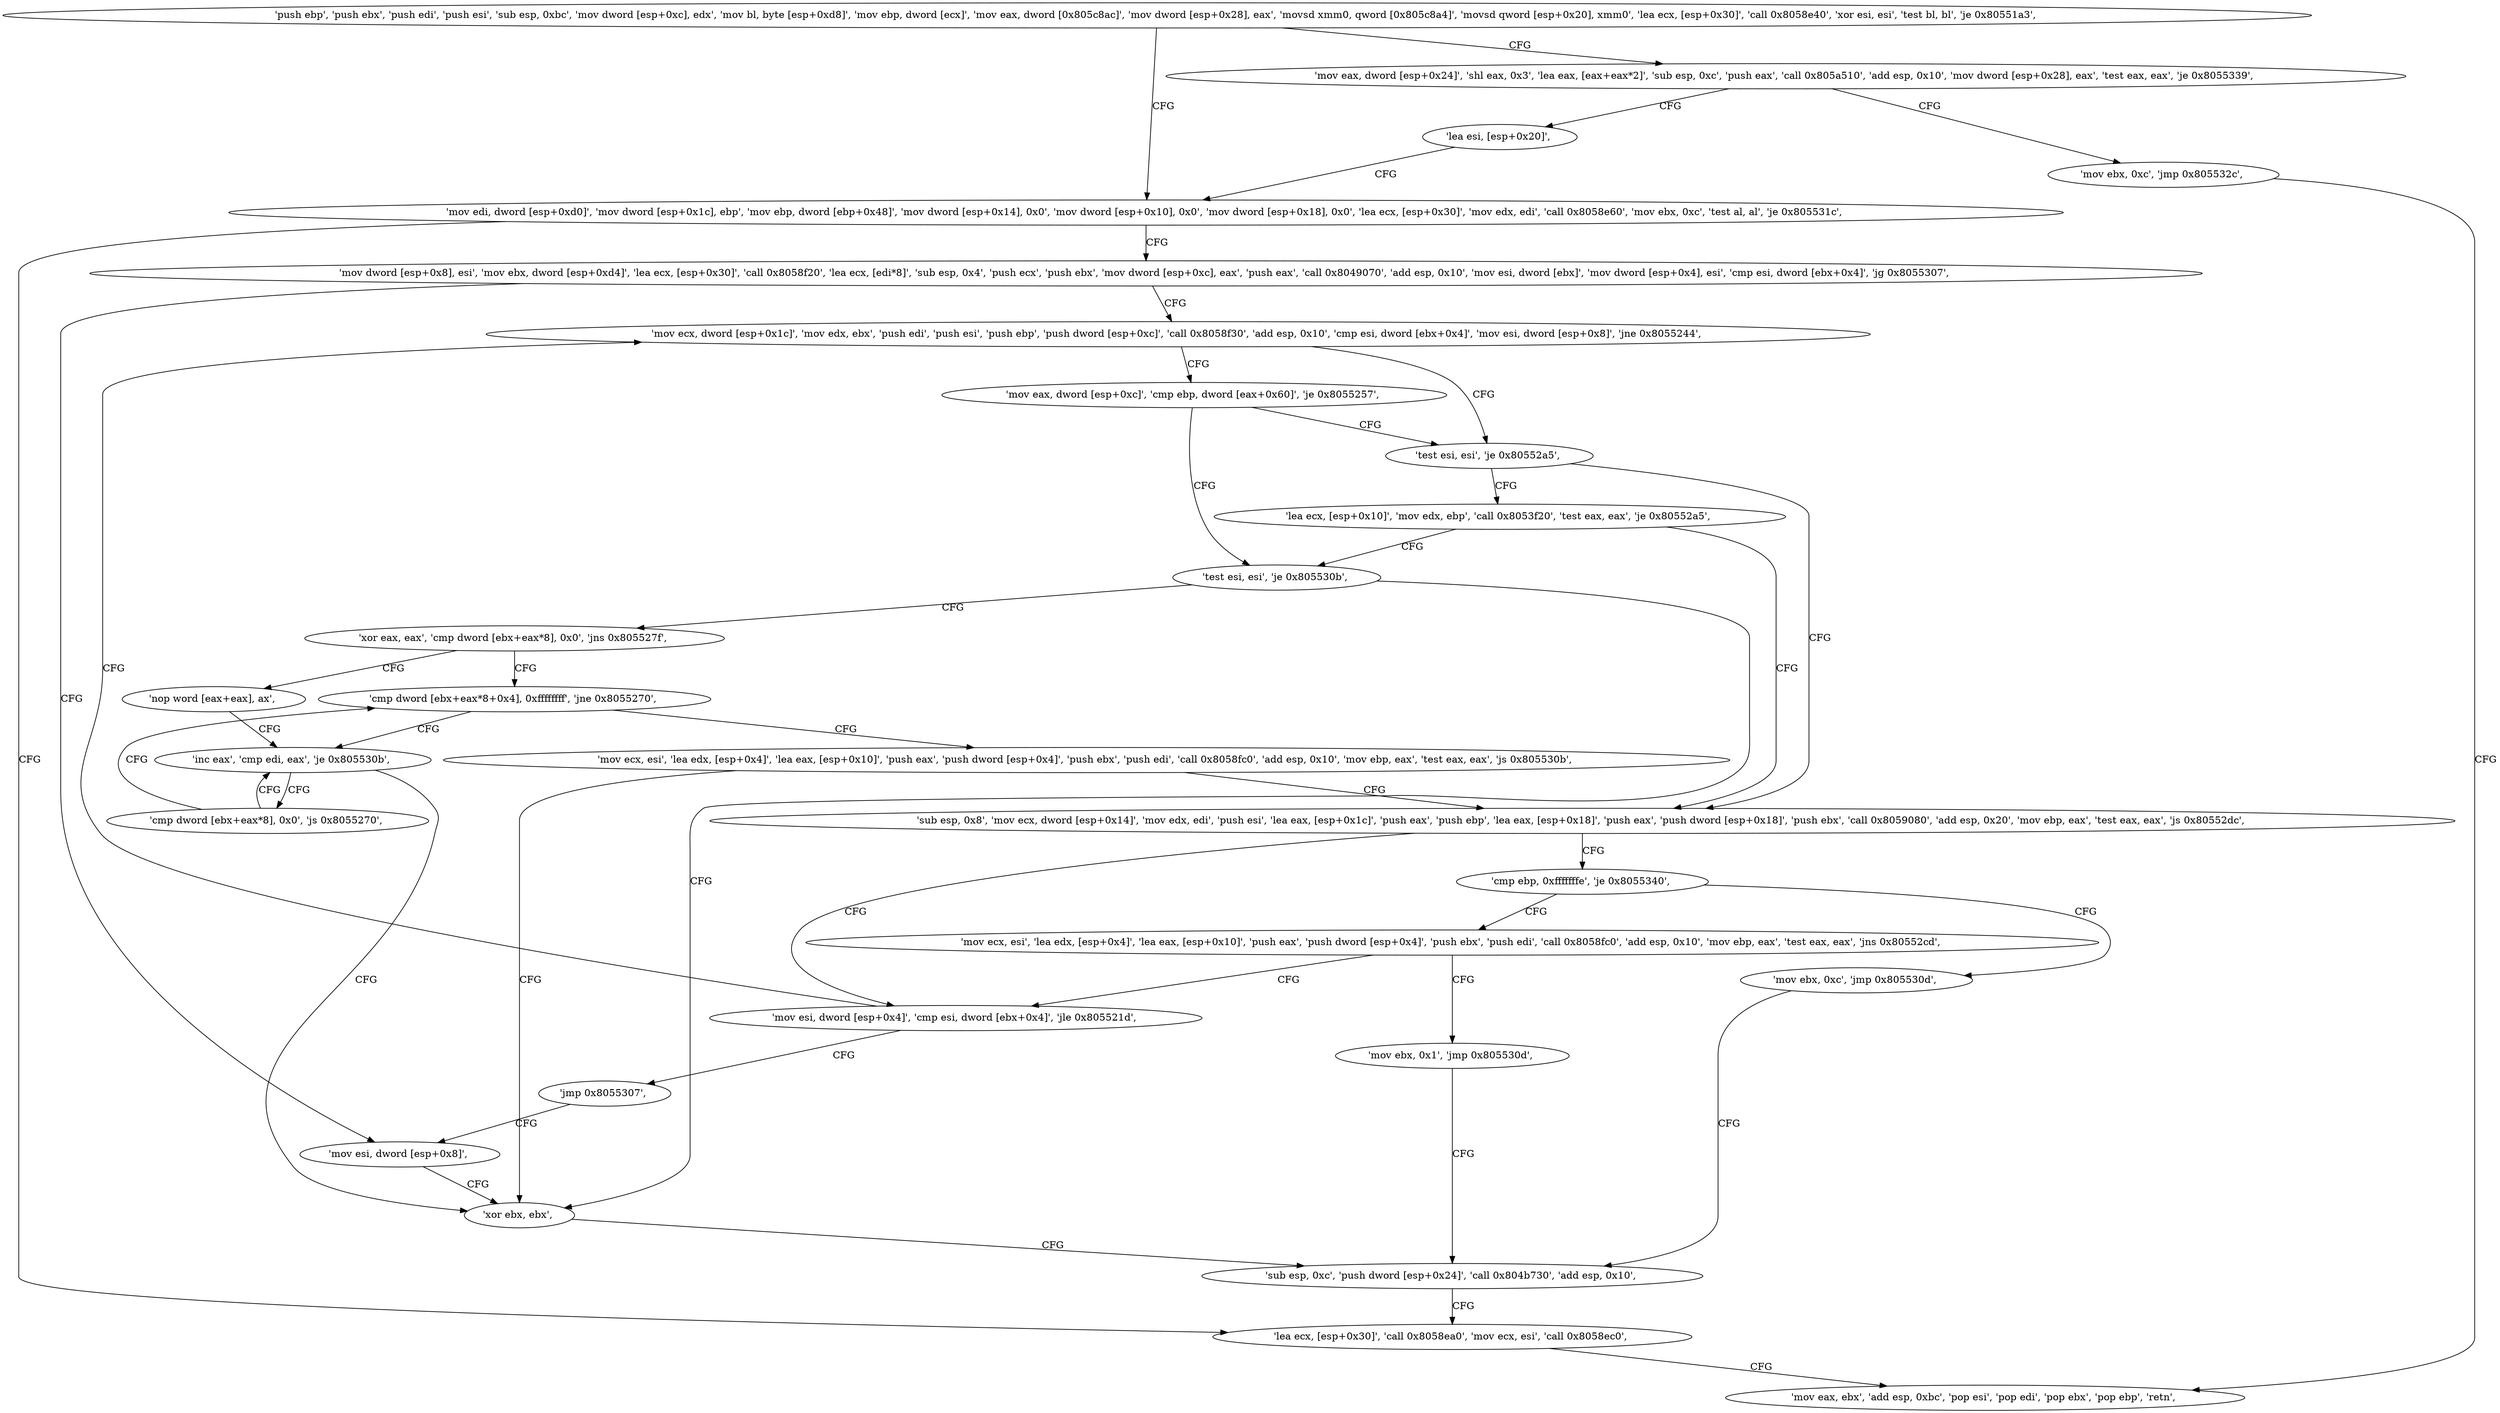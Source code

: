digraph "func" {
"134566208" [label = "'push ebp', 'push ebx', 'push edi', 'push esi', 'sub esp, 0xbc', 'mov dword [esp+0xc], edx', 'mov bl, byte [esp+0xd8]', 'mov ebp, dword [ecx]', 'mov eax, dword [0x805c8ac]', 'mov dword [esp+0x28], eax', 'movsd xmm0, qword [0x805c8a4]', 'movsd qword [esp+0x20], xmm0', 'lea ecx, [esp+0x30]', 'call 0x8058e40', 'xor esi, esi', 'test bl, bl', 'je 0x80551a3', " ]
"134566307" [label = "'mov edi, dword [esp+0xd0]', 'mov dword [esp+0x1c], ebp', 'mov ebp, dword [ebp+0x48]', 'mov dword [esp+0x14], 0x0', 'mov dword [esp+0x10], 0x0', 'mov dword [esp+0x18], 0x0', 'lea ecx, [esp+0x30]', 'mov edx, edi', 'call 0x8058e60', 'mov ebx, 0xc', 'test al, al', 'je 0x805531c', " ]
"134566269" [label = "'mov eax, dword [esp+0x24]', 'shl eax, 0x3', 'lea eax, [eax+eax*2]', 'sub esp, 0xc', 'push eax', 'call 0x805a510', 'add esp, 0x10', 'mov dword [esp+0x28], eax', 'test eax, eax', 'je 0x8055339', " ]
"134566684" [label = "'lea ecx, [esp+0x30]', 'call 0x8058ea0', 'mov ecx, esi', 'call 0x8058ec0', " ]
"134566369" [label = "'mov dword [esp+0x8], esi', 'mov ebx, dword [esp+0xd4]', 'lea ecx, [esp+0x30]', 'call 0x8058f20', 'lea ecx, [edi*8]', 'sub esp, 0x4', 'push ecx', 'push ebx', 'mov dword [esp+0xc], eax', 'push eax', 'call 0x8049070', 'add esp, 0x10', 'mov esi, dword [ebx]', 'mov dword [esp+0x4], esi', 'cmp esi, dword [ebx+0x4]', 'jg 0x8055307', " ]
"134566713" [label = "'mov ebx, 0xc', 'jmp 0x805532c', " ]
"134566303" [label = "'lea esi, [esp+0x20]', " ]
"134566700" [label = "'mov eax, ebx', 'add esp, 0xbc', 'pop esi', 'pop edi', 'pop ebx', 'pop ebp', 'retn', " ]
"134566663" [label = "'mov esi, dword [esp+0x8]', " ]
"134566429" [label = "'mov ecx, dword [esp+0x1c]', 'mov edx, ebx', 'push edi', 'push esi', 'push ebp', 'push dword [esp+0xc]', 'call 0x8058f30', 'add esp, 0x10', 'cmp esi, dword [ebx+0x4]', 'mov esi, dword [esp+0x8]', 'jne 0x8055244', " ]
"134566667" [label = "'xor ebx, ebx', " ]
"134566468" [label = "'test esi, esi', 'je 0x80552a5', " ]
"134566459" [label = "'mov eax, dword [esp+0xc]', 'cmp ebp, dword [eax+0x60]', 'je 0x8055257', " ]
"134566565" [label = "'sub esp, 0x8', 'mov ecx, dword [esp+0x14]', 'mov edx, edi', 'push esi', 'lea eax, [esp+0x1c]', 'push eax', 'push ebp', 'lea eax, [esp+0x18]', 'push eax', 'push dword [esp+0x18]', 'push ebx', 'call 0x8059080', 'add esp, 0x20', 'mov ebp, eax', 'test eax, eax', 'js 0x80552dc', " ]
"134566472" [label = "'lea ecx, [esp+0x10]', 'mov edx, ebp', 'call 0x8053f20', 'test eax, eax', 'je 0x80552a5', " ]
"134566487" [label = "'test esi, esi', 'je 0x805530b', " ]
"134566620" [label = "'cmp ebp, 0xfffffffe', 'je 0x8055340', " ]
"134566605" [label = "'mov esi, dword [esp+0x4]', 'cmp esi, dword [ebx+0x4]', 'jle 0x805521d', " ]
"134566495" [label = "'xor eax, eax', 'cmp dword [ebx+eax*8], 0x0', 'jns 0x805527f', " ]
"134566720" [label = "'mov ebx, 0xc', 'jmp 0x805530d', " ]
"134566625" [label = "'mov ecx, esi', 'lea edx, [esp+0x4]', 'lea eax, [esp+0x10]', 'push eax', 'push dword [esp+0x4]', 'push ebx', 'push edi', 'call 0x8058fc0', 'add esp, 0x10', 'mov ebp, eax', 'test eax, eax', 'jns 0x80552cd', " ]
"134566618" [label = "'jmp 0x8055307', " ]
"134566669" [label = "'sub esp, 0xc', 'push dword [esp+0x24]', 'call 0x804b730', 'add esp, 0x10', " ]
"134566527" [label = "'cmp dword [ebx+eax*8+0x4], 0xffffffff', 'jne 0x8055270', " ]
"134566503" [label = "'nop word [eax+eax], ax', " ]
"134566656" [label = "'mov ebx, 0x1', 'jmp 0x805530d', " ]
"134566512" [label = "'inc eax', 'cmp edi, eax', 'je 0x805530b', " ]
"134566534" [label = "'mov ecx, esi', 'lea edx, [esp+0x4]', 'lea eax, [esp+0x10]', 'push eax', 'push dword [esp+0x4]', 'push ebx', 'push edi', 'call 0x8058fc0', 'add esp, 0x10', 'mov ebp, eax', 'test eax, eax', 'js 0x805530b', " ]
"134566521" [label = "'cmp dword [ebx+eax*8], 0x0', 'js 0x8055270', " ]
"134566208" -> "134566307" [ label = "CFG" ]
"134566208" -> "134566269" [ label = "CFG" ]
"134566307" -> "134566684" [ label = "CFG" ]
"134566307" -> "134566369" [ label = "CFG" ]
"134566269" -> "134566713" [ label = "CFG" ]
"134566269" -> "134566303" [ label = "CFG" ]
"134566684" -> "134566700" [ label = "CFG" ]
"134566369" -> "134566663" [ label = "CFG" ]
"134566369" -> "134566429" [ label = "CFG" ]
"134566713" -> "134566700" [ label = "CFG" ]
"134566303" -> "134566307" [ label = "CFG" ]
"134566663" -> "134566667" [ label = "CFG" ]
"134566429" -> "134566468" [ label = "CFG" ]
"134566429" -> "134566459" [ label = "CFG" ]
"134566667" -> "134566669" [ label = "CFG" ]
"134566468" -> "134566565" [ label = "CFG" ]
"134566468" -> "134566472" [ label = "CFG" ]
"134566459" -> "134566487" [ label = "CFG" ]
"134566459" -> "134566468" [ label = "CFG" ]
"134566565" -> "134566620" [ label = "CFG" ]
"134566565" -> "134566605" [ label = "CFG" ]
"134566472" -> "134566565" [ label = "CFG" ]
"134566472" -> "134566487" [ label = "CFG" ]
"134566487" -> "134566667" [ label = "CFG" ]
"134566487" -> "134566495" [ label = "CFG" ]
"134566620" -> "134566720" [ label = "CFG" ]
"134566620" -> "134566625" [ label = "CFG" ]
"134566605" -> "134566429" [ label = "CFG" ]
"134566605" -> "134566618" [ label = "CFG" ]
"134566495" -> "134566527" [ label = "CFG" ]
"134566495" -> "134566503" [ label = "CFG" ]
"134566720" -> "134566669" [ label = "CFG" ]
"134566625" -> "134566605" [ label = "CFG" ]
"134566625" -> "134566656" [ label = "CFG" ]
"134566618" -> "134566663" [ label = "CFG" ]
"134566669" -> "134566684" [ label = "CFG" ]
"134566527" -> "134566512" [ label = "CFG" ]
"134566527" -> "134566534" [ label = "CFG" ]
"134566503" -> "134566512" [ label = "CFG" ]
"134566656" -> "134566669" [ label = "CFG" ]
"134566512" -> "134566667" [ label = "CFG" ]
"134566512" -> "134566521" [ label = "CFG" ]
"134566534" -> "134566667" [ label = "CFG" ]
"134566534" -> "134566565" [ label = "CFG" ]
"134566521" -> "134566512" [ label = "CFG" ]
"134566521" -> "134566527" [ label = "CFG" ]
}
